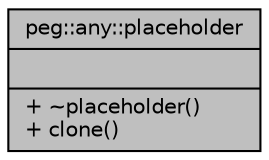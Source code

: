 digraph "peg::any::placeholder"
{
 // LATEX_PDF_SIZE
  edge [fontname="Helvetica",fontsize="10",labelfontname="Helvetica",labelfontsize="10"];
  node [fontname="Helvetica",fontsize="10",shape=record];
  Node1 [label="{peg::any::placeholder\n||+ ~placeholder()\l+ clone()\l}",height=0.2,width=0.4,color="black", fillcolor="grey75", style="filled", fontcolor="black",tooltip=" "];
}
